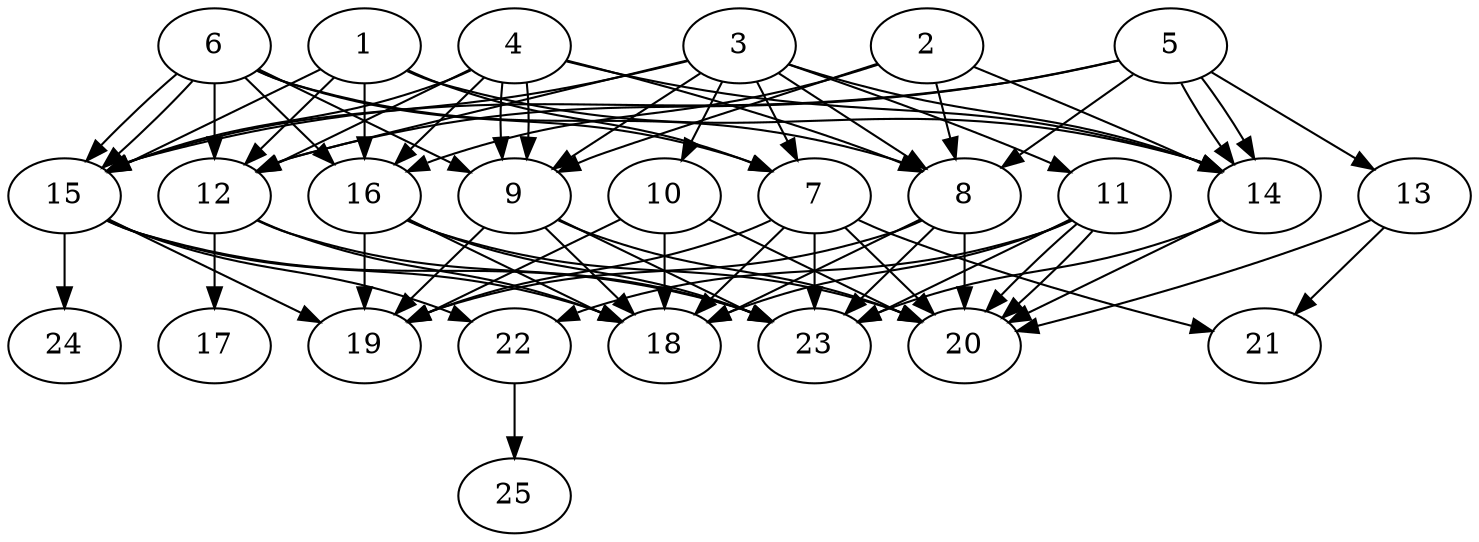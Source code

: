 // DAG automatically generated by daggen at Thu Oct  3 14:00:40 2019
// ./daggen --dot -n 25 --ccr 0.3 --fat 0.7 --regular 0.5 --density 0.9 --mindata 5242880 --maxdata 52428800 
digraph G {
  1 [size="71574187", alpha="0.06", expect_size="21472256"] 
  1 -> 7 [size ="21472256"]
  1 -> 12 [size ="21472256"]
  1 -> 14 [size ="21472256"]
  1 -> 15 [size ="21472256"]
  1 -> 16 [size ="21472256"]
  2 [size="72263680", alpha="0.12", expect_size="21679104"] 
  2 -> 8 [size ="21679104"]
  2 -> 9 [size ="21679104"]
  2 -> 14 [size ="21679104"]
  2 -> 16 [size ="21679104"]
  3 [size="56743253", alpha="0.01", expect_size="17022976"] 
  3 -> 7 [size ="17022976"]
  3 -> 8 [size ="17022976"]
  3 -> 9 [size ="17022976"]
  3 -> 10 [size ="17022976"]
  3 -> 11 [size ="17022976"]
  3 -> 12 [size ="17022976"]
  3 -> 14 [size ="17022976"]
  3 -> 15 [size ="17022976"]
  4 [size="94760960", alpha="0.10", expect_size="28428288"] 
  4 -> 8 [size ="28428288"]
  4 -> 9 [size ="28428288"]
  4 -> 9 [size ="28428288"]
  4 -> 12 [size ="28428288"]
  4 -> 14 [size ="28428288"]
  4 -> 15 [size ="28428288"]
  4 -> 16 [size ="28428288"]
  5 [size="122791253", alpha="0.11", expect_size="36837376"] 
  5 -> 8 [size ="36837376"]
  5 -> 12 [size ="36837376"]
  5 -> 13 [size ="36837376"]
  5 -> 14 [size ="36837376"]
  5 -> 14 [size ="36837376"]
  5 -> 15 [size ="36837376"]
  6 [size="165297493", alpha="0.17", expect_size="49589248"] 
  6 -> 7 [size ="49589248"]
  6 -> 8 [size ="49589248"]
  6 -> 9 [size ="49589248"]
  6 -> 12 [size ="49589248"]
  6 -> 15 [size ="49589248"]
  6 -> 15 [size ="49589248"]
  6 -> 16 [size ="49589248"]
  7 [size="81257813", alpha="0.03", expect_size="24377344"] 
  7 -> 18 [size ="24377344"]
  7 -> 19 [size ="24377344"]
  7 -> 20 [size ="24377344"]
  7 -> 21 [size ="24377344"]
  7 -> 23 [size ="24377344"]
  8 [size="142540800", alpha="0.02", expect_size="42762240"] 
  8 -> 18 [size ="42762240"]
  8 -> 19 [size ="42762240"]
  8 -> 20 [size ="42762240"]
  8 -> 23 [size ="42762240"]
  9 [size="95088640", alpha="0.15", expect_size="28526592"] 
  9 -> 18 [size ="28526592"]
  9 -> 19 [size ="28526592"]
  9 -> 20 [size ="28526592"]
  9 -> 23 [size ="28526592"]
  10 [size="137205760", alpha="0.03", expect_size="41161728"] 
  10 -> 18 [size ="41161728"]
  10 -> 19 [size ="41161728"]
  10 -> 20 [size ="41161728"]
  11 [size="77376853", alpha="0.04", expect_size="23213056"] 
  11 -> 18 [size ="23213056"]
  11 -> 20 [size ="23213056"]
  11 -> 20 [size ="23213056"]
  11 -> 22 [size ="23213056"]
  11 -> 23 [size ="23213056"]
  12 [size="126501547", alpha="0.06", expect_size="37950464"] 
  12 -> 17 [size ="37950464"]
  12 -> 18 [size ="37950464"]
  12 -> 23 [size ="37950464"]
  13 [size="59746987", alpha="0.11", expect_size="17924096"] 
  13 -> 20 [size ="17924096"]
  13 -> 21 [size ="17924096"]
  14 [size="69171200", alpha="0.01", expect_size="20751360"] 
  14 -> 20 [size ="20751360"]
  14 -> 23 [size ="20751360"]
  15 [size="145435307", alpha="0.16", expect_size="43630592"] 
  15 -> 18 [size ="43630592"]
  15 -> 19 [size ="43630592"]
  15 -> 22 [size ="43630592"]
  15 -> 23 [size ="43630592"]
  15 -> 24 [size ="43630592"]
  16 [size="71529813", alpha="0.17", expect_size="21458944"] 
  16 -> 18 [size ="21458944"]
  16 -> 19 [size ="21458944"]
  16 -> 20 [size ="21458944"]
  16 -> 23 [size ="21458944"]
  17 [size="49343147", alpha="0.13", expect_size="14802944"] 
  18 [size="69478400", alpha="0.01", expect_size="20843520"] 
  19 [size="85319680", alpha="0.10", expect_size="25595904"] 
  20 [size="44049067", alpha="0.12", expect_size="13214720"] 
  21 [size="67208533", alpha="0.02", expect_size="20162560"] 
  22 [size="99464533", alpha="0.18", expect_size="29839360"] 
  22 -> 25 [size ="29839360"]
  23 [size="149456213", alpha="0.19", expect_size="44836864"] 
  24 [size="75601920", alpha="0.10", expect_size="22680576"] 
  25 [size="86039893", alpha="0.15", expect_size="25811968"] 
}
